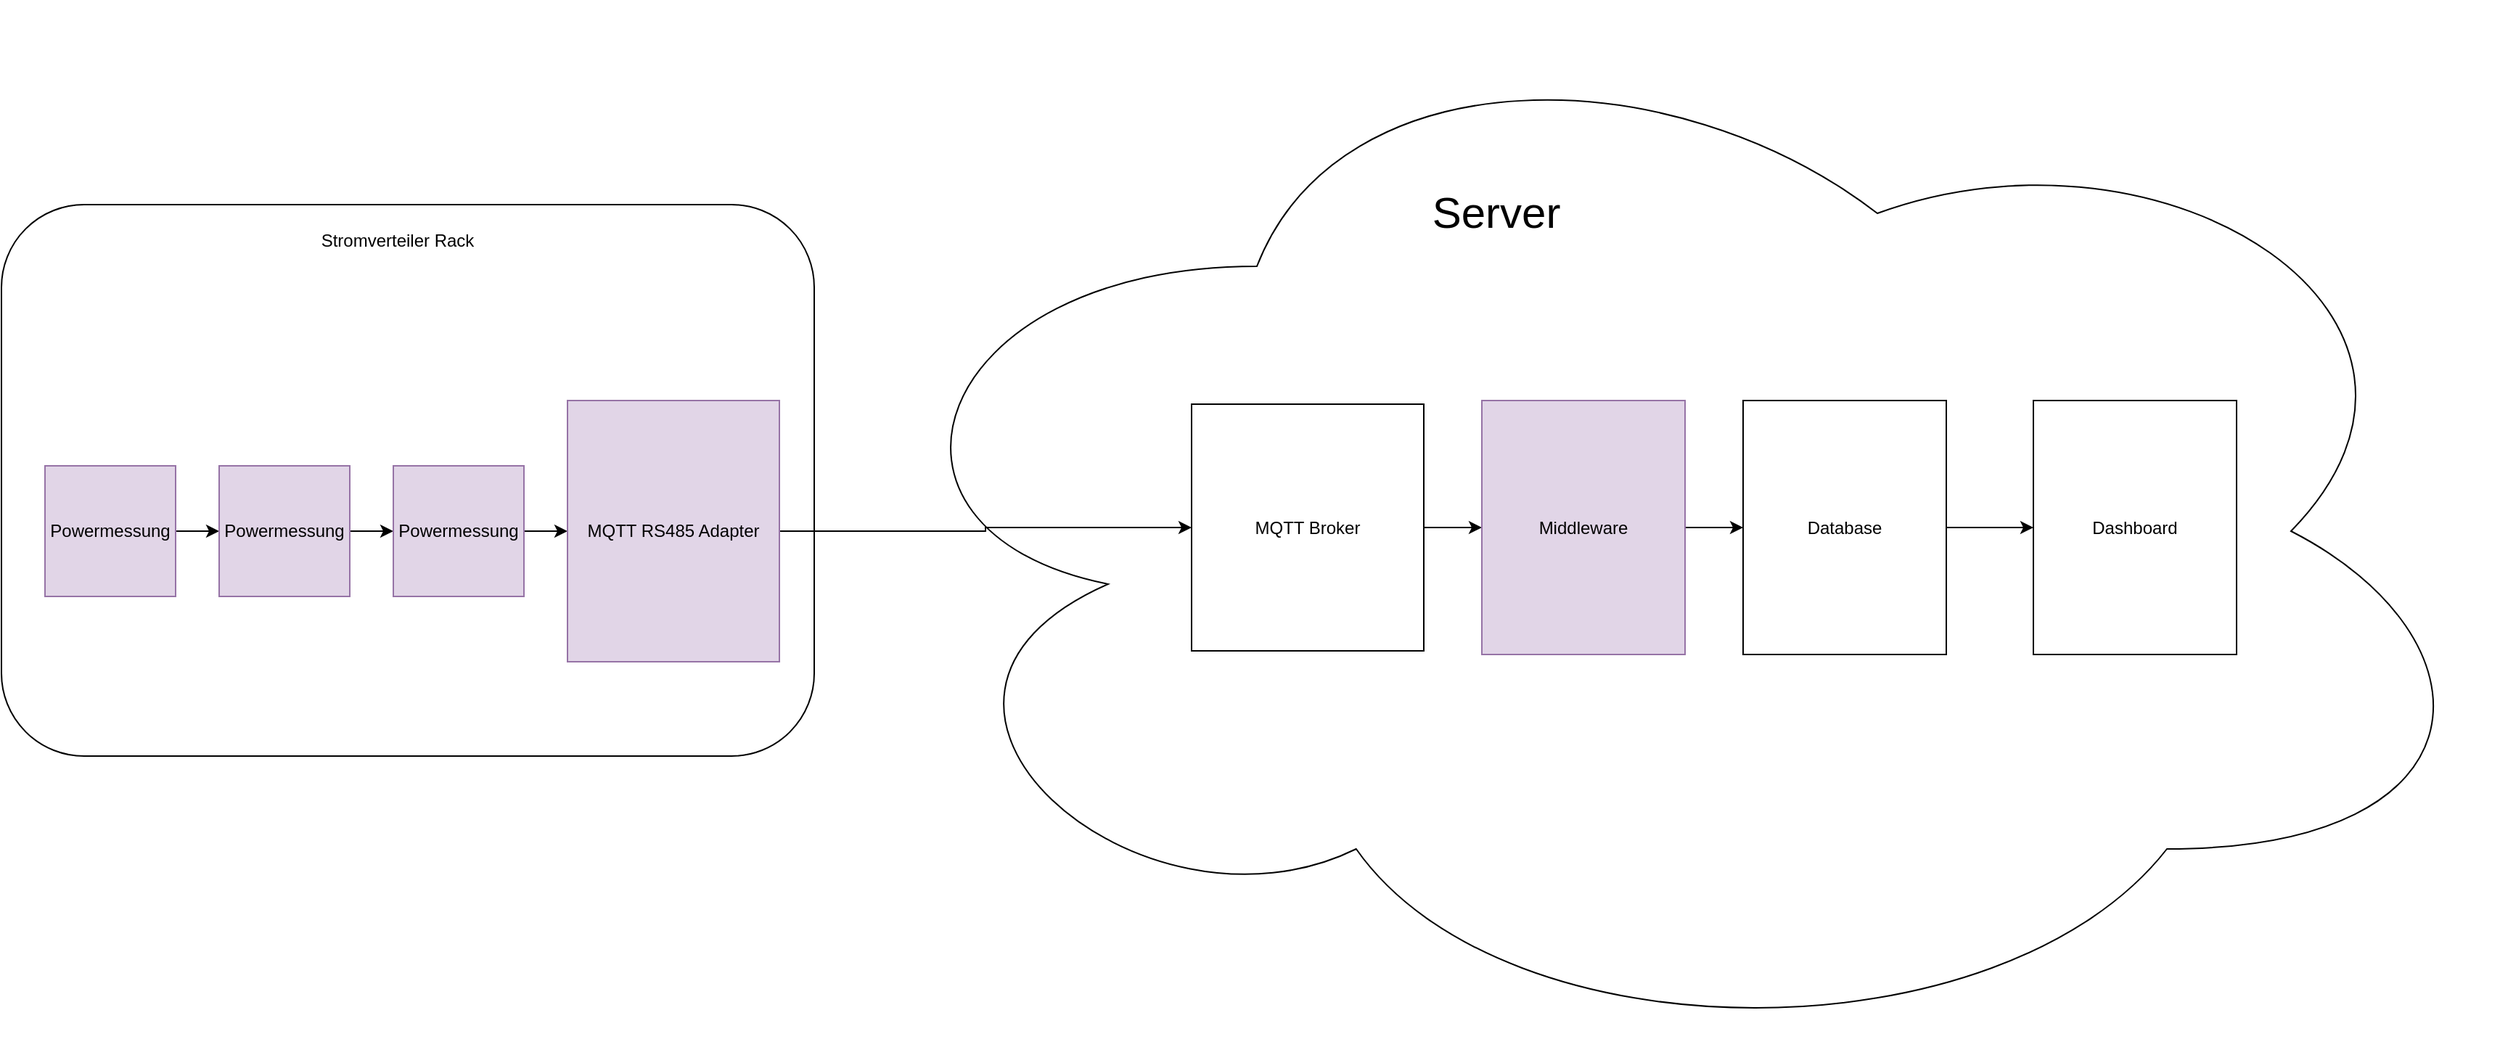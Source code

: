 <mxfile version="24.7.16">
  <diagram name="Seite-1" id="iy-Iw7KtTsFvsepUOq8L">
    <mxGraphModel dx="2018" dy="2677" grid="1" gridSize="10" guides="1" tooltips="1" connect="1" arrows="1" fold="1" page="1" pageScale="1" pageWidth="827" pageHeight="1169" math="0" shadow="0">
      <root>
        <mxCell id="0" />
        <mxCell id="1" parent="0" />
        <mxCell id="c27zUoi5xmDvEjXcdy7_-19" value="" style="rounded=1;whiteSpace=wrap;html=1;" parent="1" vertex="1">
          <mxGeometry x="30" y="70" width="560" height="380" as="geometry" />
        </mxCell>
        <mxCell id="c27zUoi5xmDvEjXcdy7_-5" value="" style="ellipse;shape=cloud;whiteSpace=wrap;html=1;" parent="1" vertex="1">
          <mxGeometry x="610" y="-70" width="1140" height="730" as="geometry" />
        </mxCell>
        <mxCell id="c27zUoi5xmDvEjXcdy7_-6" style="edgeStyle=orthogonalEdgeStyle;rounded=0;orthogonalLoop=1;jettySize=auto;html=1;entryX=0;entryY=0.5;entryDx=0;entryDy=0;" parent="1" source="c27zUoi5xmDvEjXcdy7_-1" target="c27zUoi5xmDvEjXcdy7_-2" edge="1">
          <mxGeometry relative="1" as="geometry" />
        </mxCell>
        <mxCell id="c27zUoi5xmDvEjXcdy7_-1" value="Powermessung" style="rounded=0;whiteSpace=wrap;html=1;fillColor=#e1d5e7;strokeColor=#9673a6;" parent="1" vertex="1">
          <mxGeometry x="60" y="250" width="90" height="90" as="geometry" />
        </mxCell>
        <mxCell id="c27zUoi5xmDvEjXcdy7_-7" style="edgeStyle=orthogonalEdgeStyle;rounded=0;orthogonalLoop=1;jettySize=auto;html=1;entryX=0;entryY=0.5;entryDx=0;entryDy=0;" parent="1" source="c27zUoi5xmDvEjXcdy7_-2" target="c27zUoi5xmDvEjXcdy7_-3" edge="1">
          <mxGeometry relative="1" as="geometry" />
        </mxCell>
        <mxCell id="c27zUoi5xmDvEjXcdy7_-2" value="Powermessung" style="rounded=0;whiteSpace=wrap;html=1;fillColor=#e1d5e7;strokeColor=#9673a6;" parent="1" vertex="1">
          <mxGeometry x="180" y="250" width="90" height="90" as="geometry" />
        </mxCell>
        <mxCell id="c27zUoi5xmDvEjXcdy7_-8" style="edgeStyle=orthogonalEdgeStyle;rounded=0;orthogonalLoop=1;jettySize=auto;html=1;" parent="1" source="c27zUoi5xmDvEjXcdy7_-3" target="c27zUoi5xmDvEjXcdy7_-4" edge="1">
          <mxGeometry relative="1" as="geometry" />
        </mxCell>
        <mxCell id="c27zUoi5xmDvEjXcdy7_-3" value="Powermessung" style="rounded=0;whiteSpace=wrap;html=1;fillColor=#e1d5e7;strokeColor=#9673a6;" parent="1" vertex="1">
          <mxGeometry x="300" y="250" width="90" height="90" as="geometry" />
        </mxCell>
        <mxCell id="c27zUoi5xmDvEjXcdy7_-13" style="edgeStyle=orthogonalEdgeStyle;rounded=0;orthogonalLoop=1;jettySize=auto;html=1;entryX=0;entryY=0.5;entryDx=0;entryDy=0;" parent="1" source="c27zUoi5xmDvEjXcdy7_-4" target="c27zUoi5xmDvEjXcdy7_-9" edge="1">
          <mxGeometry relative="1" as="geometry" />
        </mxCell>
        <mxCell id="c27zUoi5xmDvEjXcdy7_-4" value="MQTT RS485 Adapter" style="rounded=0;whiteSpace=wrap;html=1;fillColor=#e1d5e7;strokeColor=#9673a6;" parent="1" vertex="1">
          <mxGeometry x="420" y="205" width="146" height="180" as="geometry" />
        </mxCell>
        <mxCell id="c27zUoi5xmDvEjXcdy7_-14" style="edgeStyle=orthogonalEdgeStyle;rounded=0;orthogonalLoop=1;jettySize=auto;html=1;entryX=0;entryY=0.5;entryDx=0;entryDy=0;" parent="1" source="c27zUoi5xmDvEjXcdy7_-9" target="c27zUoi5xmDvEjXcdy7_-10" edge="1">
          <mxGeometry relative="1" as="geometry" />
        </mxCell>
        <mxCell id="c27zUoi5xmDvEjXcdy7_-9" value="MQTT Broker " style="rounded=0;whiteSpace=wrap;html=1;" parent="1" vertex="1">
          <mxGeometry x="850" y="207.5" width="160" height="170" as="geometry" />
        </mxCell>
        <mxCell id="c27zUoi5xmDvEjXcdy7_-15" style="edgeStyle=orthogonalEdgeStyle;rounded=0;orthogonalLoop=1;jettySize=auto;html=1;entryX=0;entryY=0.5;entryDx=0;entryDy=0;" parent="1" source="c27zUoi5xmDvEjXcdy7_-10" target="c27zUoi5xmDvEjXcdy7_-11" edge="1">
          <mxGeometry relative="1" as="geometry" />
        </mxCell>
        <mxCell id="c27zUoi5xmDvEjXcdy7_-10" value="Middleware" style="rounded=0;whiteSpace=wrap;html=1;fillColor=#e1d5e7;strokeColor=#9673a6;" parent="1" vertex="1">
          <mxGeometry x="1050" y="205" width="140" height="175" as="geometry" />
        </mxCell>
        <mxCell id="c27zUoi5xmDvEjXcdy7_-17" style="edgeStyle=orthogonalEdgeStyle;rounded=0;orthogonalLoop=1;jettySize=auto;html=1;entryX=0;entryY=0.5;entryDx=0;entryDy=0;" parent="1" source="c27zUoi5xmDvEjXcdy7_-11" target="c27zUoi5xmDvEjXcdy7_-12" edge="1">
          <mxGeometry relative="1" as="geometry" />
        </mxCell>
        <mxCell id="c27zUoi5xmDvEjXcdy7_-11" value="Database" style="rounded=0;whiteSpace=wrap;html=1;" parent="1" vertex="1">
          <mxGeometry x="1230" y="205" width="140" height="175" as="geometry" />
        </mxCell>
        <mxCell id="c27zUoi5xmDvEjXcdy7_-12" value="Dashboard" style="rounded=0;whiteSpace=wrap;html=1;" parent="1" vertex="1">
          <mxGeometry x="1430" y="205" width="140" height="175" as="geometry" />
        </mxCell>
        <mxCell id="c27zUoi5xmDvEjXcdy7_-20" value="Stromverteiler Rack" style="text;html=1;align=center;verticalAlign=middle;whiteSpace=wrap;rounded=0;" parent="1" vertex="1">
          <mxGeometry x="193" y="80" width="220" height="30" as="geometry" />
        </mxCell>
        <mxCell id="c27zUoi5xmDvEjXcdy7_-22" value="&lt;font style=&quot;font-size: 30px;&quot;&gt;Server&lt;/font&gt;" style="text;html=1;align=center;verticalAlign=middle;whiteSpace=wrap;rounded=0;" parent="1" vertex="1">
          <mxGeometry x="1030" y="60" width="60" height="30" as="geometry" />
        </mxCell>
      </root>
    </mxGraphModel>
  </diagram>
</mxfile>
